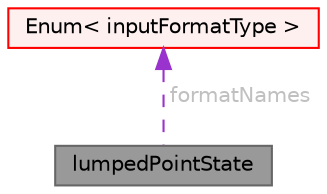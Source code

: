 digraph "lumpedPointState"
{
 // LATEX_PDF_SIZE
  bgcolor="transparent";
  edge [fontname=Helvetica,fontsize=10,labelfontname=Helvetica,labelfontsize=10];
  node [fontname=Helvetica,fontsize=10,shape=box,height=0.2,width=0.4];
  Node1 [id="Node000001",label="lumpedPointState",height=0.2,width=0.4,color="gray40", fillcolor="grey60", style="filled", fontcolor="black",tooltip="The state of lumped points corresponds to positions and rotations."];
  Node2 -> Node1 [id="edge1_Node000001_Node000002",dir="back",color="darkorchid3",style="dashed",tooltip=" ",label=" formatNames",fontcolor="grey" ];
  Node2 [id="Node000002",label="Enum\< inputFormatType \>",height=0.2,width=0.4,color="red", fillcolor="#FFF0F0", style="filled",URL="$classFoam_1_1Enum.html",tooltip=" "];
}
